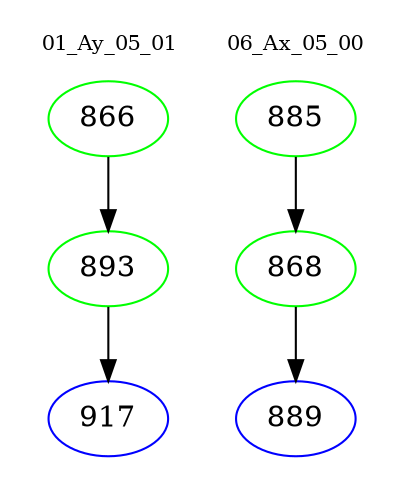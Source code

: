 digraph{
subgraph cluster_0 {
color = white
label = "01_Ay_05_01";
fontsize=10;
T0_866 [label="866", color="green"]
T0_866 -> T0_893 [color="black"]
T0_893 [label="893", color="green"]
T0_893 -> T0_917 [color="black"]
T0_917 [label="917", color="blue"]
}
subgraph cluster_1 {
color = white
label = "06_Ax_05_00";
fontsize=10;
T1_885 [label="885", color="green"]
T1_885 -> T1_868 [color="black"]
T1_868 [label="868", color="green"]
T1_868 -> T1_889 [color="black"]
T1_889 [label="889", color="blue"]
}
}
